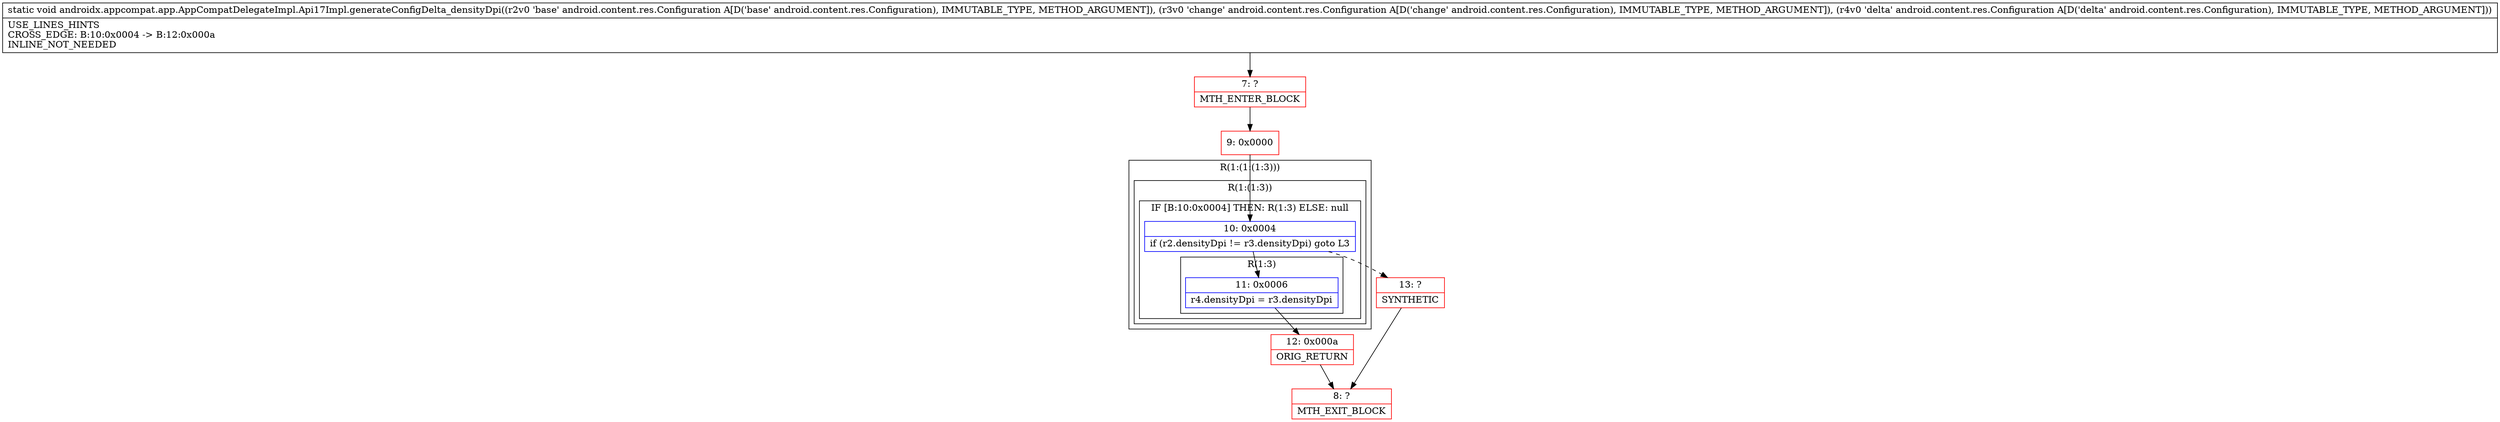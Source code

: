 digraph "CFG forandroidx.appcompat.app.AppCompatDelegateImpl.Api17Impl.generateConfigDelta_densityDpi(Landroid\/content\/res\/Configuration;Landroid\/content\/res\/Configuration;Landroid\/content\/res\/Configuration;)V" {
subgraph cluster_Region_150929882 {
label = "R(1:(1:(1:3)))";
node [shape=record,color=blue];
subgraph cluster_Region_1912791521 {
label = "R(1:(1:3))";
node [shape=record,color=blue];
subgraph cluster_IfRegion_511015210 {
label = "IF [B:10:0x0004] THEN: R(1:3) ELSE: null";
node [shape=record,color=blue];
Node_10 [shape=record,label="{10\:\ 0x0004|if (r2.densityDpi != r3.densityDpi) goto L3\l}"];
subgraph cluster_Region_8899794 {
label = "R(1:3)";
node [shape=record,color=blue];
Node_11 [shape=record,label="{11\:\ 0x0006|r4.densityDpi = r3.densityDpi\l}"];
}
}
}
}
Node_7 [shape=record,color=red,label="{7\:\ ?|MTH_ENTER_BLOCK\l}"];
Node_9 [shape=record,color=red,label="{9\:\ 0x0000}"];
Node_12 [shape=record,color=red,label="{12\:\ 0x000a|ORIG_RETURN\l}"];
Node_8 [shape=record,color=red,label="{8\:\ ?|MTH_EXIT_BLOCK\l}"];
Node_13 [shape=record,color=red,label="{13\:\ ?|SYNTHETIC\l}"];
MethodNode[shape=record,label="{static void androidx.appcompat.app.AppCompatDelegateImpl.Api17Impl.generateConfigDelta_densityDpi((r2v0 'base' android.content.res.Configuration A[D('base' android.content.res.Configuration), IMMUTABLE_TYPE, METHOD_ARGUMENT]), (r3v0 'change' android.content.res.Configuration A[D('change' android.content.res.Configuration), IMMUTABLE_TYPE, METHOD_ARGUMENT]), (r4v0 'delta' android.content.res.Configuration A[D('delta' android.content.res.Configuration), IMMUTABLE_TYPE, METHOD_ARGUMENT]))  | USE_LINES_HINTS\lCROSS_EDGE: B:10:0x0004 \-\> B:12:0x000a\lINLINE_NOT_NEEDED\l}"];
MethodNode -> Node_7;Node_10 -> Node_11;
Node_10 -> Node_13[style=dashed];
Node_11 -> Node_12;
Node_7 -> Node_9;
Node_9 -> Node_10;
Node_12 -> Node_8;
Node_13 -> Node_8;
}


